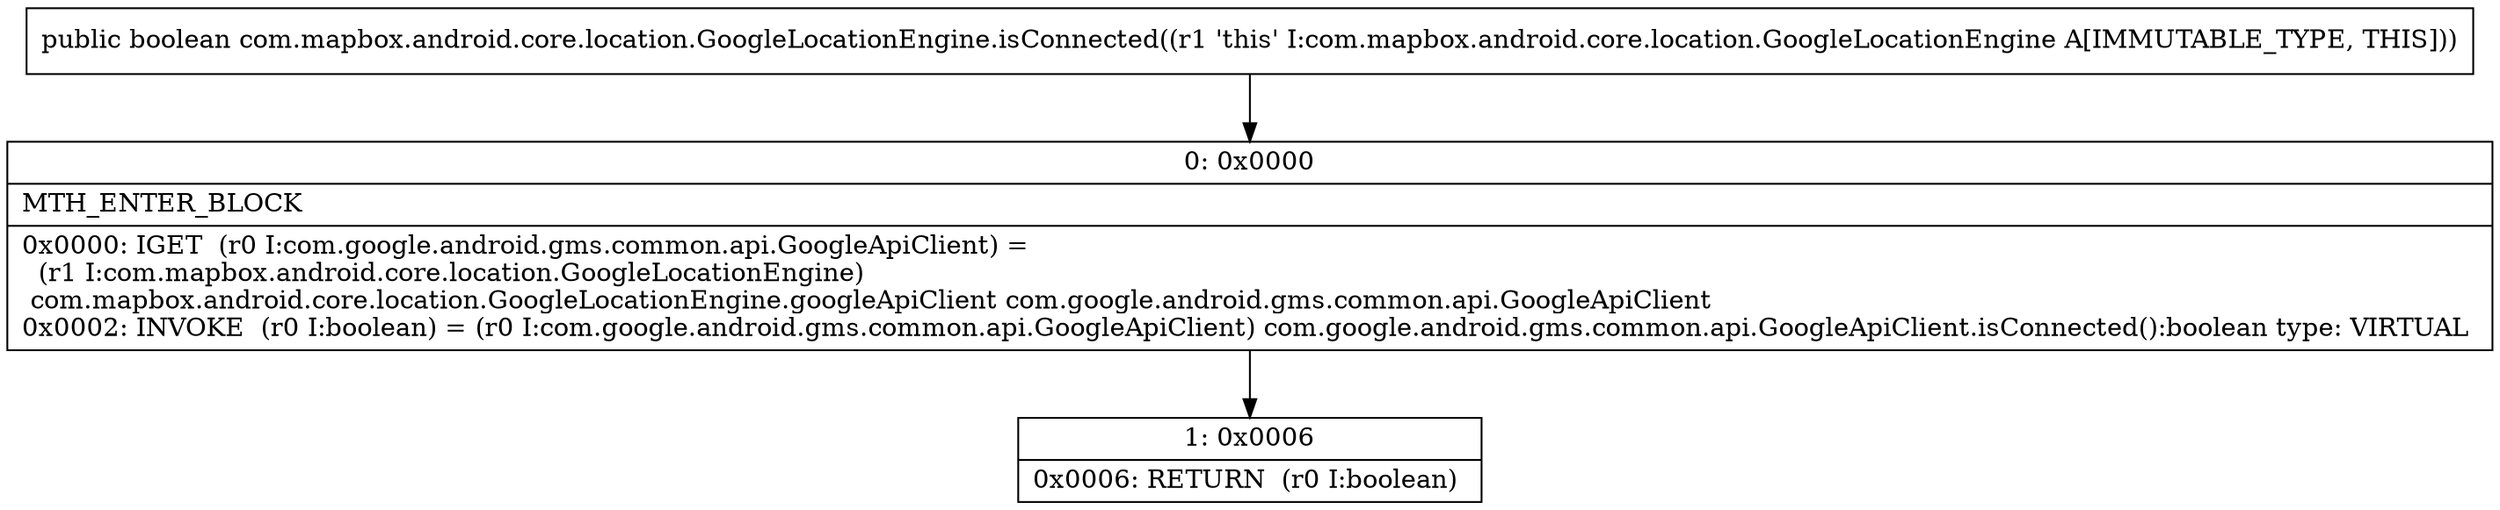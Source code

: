 digraph "CFG forcom.mapbox.android.core.location.GoogleLocationEngine.isConnected()Z" {
Node_0 [shape=record,label="{0\:\ 0x0000|MTH_ENTER_BLOCK\l|0x0000: IGET  (r0 I:com.google.android.gms.common.api.GoogleApiClient) = \l  (r1 I:com.mapbox.android.core.location.GoogleLocationEngine)\l com.mapbox.android.core.location.GoogleLocationEngine.googleApiClient com.google.android.gms.common.api.GoogleApiClient \l0x0002: INVOKE  (r0 I:boolean) = (r0 I:com.google.android.gms.common.api.GoogleApiClient) com.google.android.gms.common.api.GoogleApiClient.isConnected():boolean type: VIRTUAL \l}"];
Node_1 [shape=record,label="{1\:\ 0x0006|0x0006: RETURN  (r0 I:boolean) \l}"];
MethodNode[shape=record,label="{public boolean com.mapbox.android.core.location.GoogleLocationEngine.isConnected((r1 'this' I:com.mapbox.android.core.location.GoogleLocationEngine A[IMMUTABLE_TYPE, THIS])) }"];
MethodNode -> Node_0;
Node_0 -> Node_1;
}

